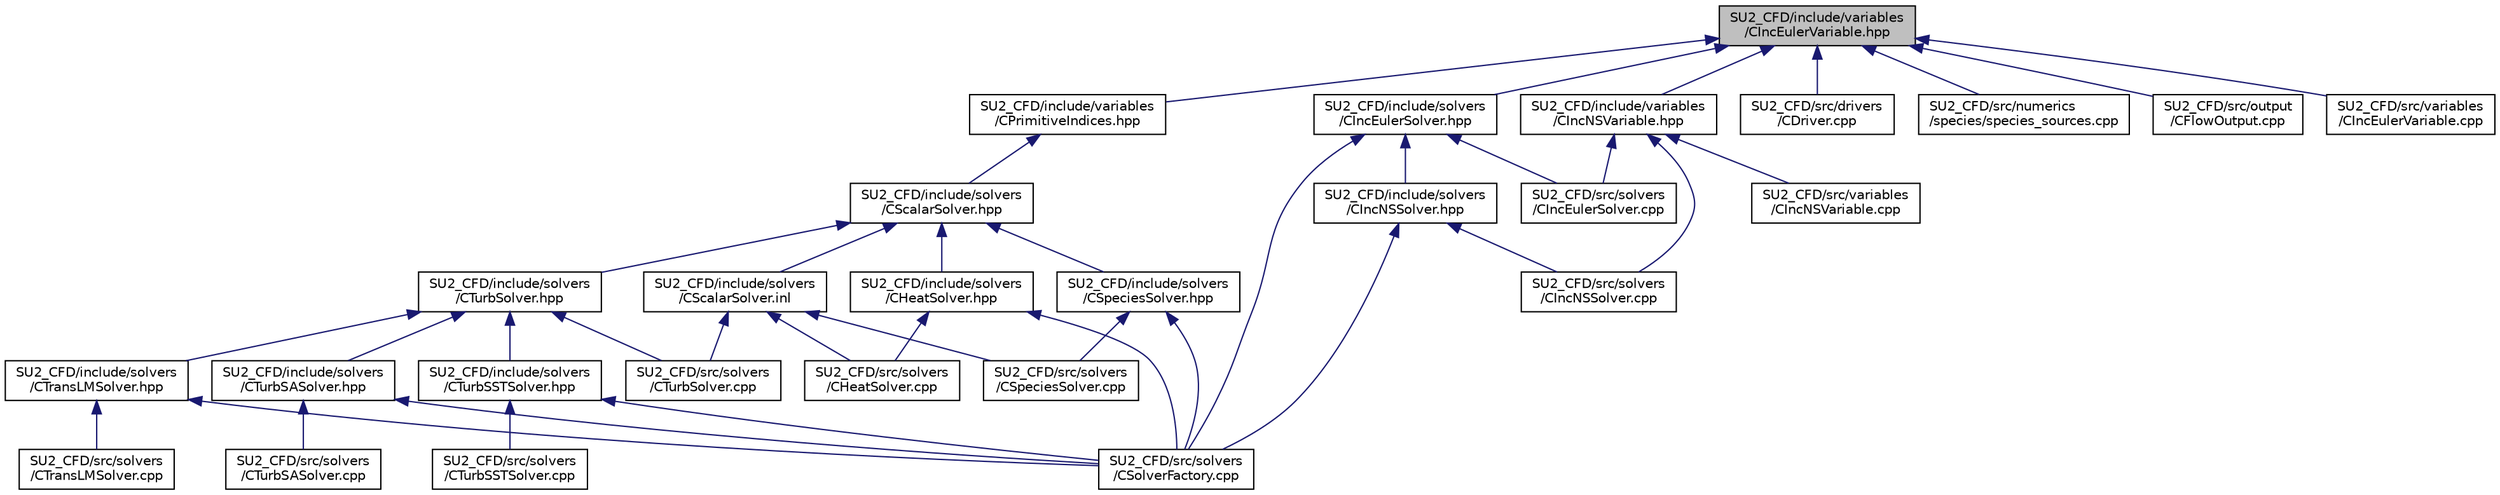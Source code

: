 digraph "SU2_CFD/include/variables/CIncEulerVariable.hpp"
{
 // LATEX_PDF_SIZE
  edge [fontname="Helvetica",fontsize="10",labelfontname="Helvetica",labelfontsize="10"];
  node [fontname="Helvetica",fontsize="10",shape=record];
  Node1 [label="SU2_CFD/include/variables\l/CIncEulerVariable.hpp",height=0.2,width=0.4,color="black", fillcolor="grey75", style="filled", fontcolor="black",tooltip="Class for defining the variables of the incompressible Euler solver."];
  Node1 -> Node2 [dir="back",color="midnightblue",fontsize="10",style="solid",fontname="Helvetica"];
  Node2 [label="SU2_CFD/include/variables\l/CPrimitiveIndices.hpp",height=0.2,width=0.4,color="black", fillcolor="white", style="filled",URL="$CPrimitiveIndices_8hpp.html",tooltip="Abstract representation of flow primitive variable indices that tries to be efficient."];
  Node2 -> Node3 [dir="back",color="midnightblue",fontsize="10",style="solid",fontname="Helvetica"];
  Node3 [label="SU2_CFD/include/solvers\l/CScalarSolver.hpp",height=0.2,width=0.4,color="black", fillcolor="white", style="filled",URL="$CScalarSolver_8hpp.html",tooltip="Headers of the CScalarSolver class."];
  Node3 -> Node4 [dir="back",color="midnightblue",fontsize="10",style="solid",fontname="Helvetica"];
  Node4 [label="SU2_CFD/include/solvers\l/CHeatSolver.hpp",height=0.2,width=0.4,color="black", fillcolor="white", style="filled",URL="$CHeatSolver_8hpp.html",tooltip="Headers of the CHeatSolver class."];
  Node4 -> Node5 [dir="back",color="midnightblue",fontsize="10",style="solid",fontname="Helvetica"];
  Node5 [label="SU2_CFD/src/solvers\l/CHeatSolver.cpp",height=0.2,width=0.4,color="black", fillcolor="white", style="filled",URL="$CHeatSolver_8cpp.html",tooltip="Main subroutines for solving the heat equation."];
  Node4 -> Node6 [dir="back",color="midnightblue",fontsize="10",style="solid",fontname="Helvetica"];
  Node6 [label="SU2_CFD/src/solvers\l/CSolverFactory.cpp",height=0.2,width=0.4,color="black", fillcolor="white", style="filled",URL="$CSolverFactory_8cpp.html",tooltip="Main subroutines for CSolverFactoryclass."];
  Node3 -> Node7 [dir="back",color="midnightblue",fontsize="10",style="solid",fontname="Helvetica"];
  Node7 [label="SU2_CFD/include/solvers\l/CScalarSolver.inl",height=0.2,width=0.4,color="black", fillcolor="white", style="filled",URL="$CScalarSolver_8inl.html",tooltip="Main subroutines of CScalarSolver class."];
  Node7 -> Node5 [dir="back",color="midnightblue",fontsize="10",style="solid",fontname="Helvetica"];
  Node7 -> Node8 [dir="back",color="midnightblue",fontsize="10",style="solid",fontname="Helvetica"];
  Node8 [label="SU2_CFD/src/solvers\l/CSpeciesSolver.cpp",height=0.2,width=0.4,color="black", fillcolor="white", style="filled",URL="$CSpeciesSolver_8cpp.html",tooltip="Main subroutines of CSpeciesSolver class."];
  Node7 -> Node9 [dir="back",color="midnightblue",fontsize="10",style="solid",fontname="Helvetica"];
  Node9 [label="SU2_CFD/src/solvers\l/CTurbSolver.cpp",height=0.2,width=0.4,color="black", fillcolor="white", style="filled",URL="$CTurbSolver_8cpp.html",tooltip="Main subroutines of CTurbSolver class."];
  Node3 -> Node10 [dir="back",color="midnightblue",fontsize="10",style="solid",fontname="Helvetica"];
  Node10 [label="SU2_CFD/include/solvers\l/CSpeciesSolver.hpp",height=0.2,width=0.4,color="black", fillcolor="white", style="filled",URL="$CSpeciesSolver_8hpp.html",tooltip="Headers of the CSpeciesSolver class."];
  Node10 -> Node6 [dir="back",color="midnightblue",fontsize="10",style="solid",fontname="Helvetica"];
  Node10 -> Node8 [dir="back",color="midnightblue",fontsize="10",style="solid",fontname="Helvetica"];
  Node3 -> Node11 [dir="back",color="midnightblue",fontsize="10",style="solid",fontname="Helvetica"];
  Node11 [label="SU2_CFD/include/solvers\l/CTurbSolver.hpp",height=0.2,width=0.4,color="black", fillcolor="white", style="filled",URL="$CTurbSolver_8hpp.html",tooltip="Headers of the CTurbSolver class."];
  Node11 -> Node12 [dir="back",color="midnightblue",fontsize="10",style="solid",fontname="Helvetica"];
  Node12 [label="SU2_CFD/include/solvers\l/CTransLMSolver.hpp",height=0.2,width=0.4,color="black", fillcolor="white", style="filled",URL="$CTransLMSolver_8hpp.html",tooltip="Headers of the CTransLMSolver class."];
  Node12 -> Node6 [dir="back",color="midnightblue",fontsize="10",style="solid",fontname="Helvetica"];
  Node12 -> Node13 [dir="back",color="midnightblue",fontsize="10",style="solid",fontname="Helvetica"];
  Node13 [label="SU2_CFD/src/solvers\l/CTransLMSolver.cpp",height=0.2,width=0.4,color="black", fillcolor="white", style="filled",URL="$CTransLMSolver_8cpp.html",tooltip="Main subroutines for Langtry-Menter Transition model solver."];
  Node11 -> Node14 [dir="back",color="midnightblue",fontsize="10",style="solid",fontname="Helvetica"];
  Node14 [label="SU2_CFD/include/solvers\l/CTurbSASolver.hpp",height=0.2,width=0.4,color="black", fillcolor="white", style="filled",URL="$CTurbSASolver_8hpp.html",tooltip="Headers of the CTurbSASolver class."];
  Node14 -> Node6 [dir="back",color="midnightblue",fontsize="10",style="solid",fontname="Helvetica"];
  Node14 -> Node15 [dir="back",color="midnightblue",fontsize="10",style="solid",fontname="Helvetica"];
  Node15 [label="SU2_CFD/src/solvers\l/CTurbSASolver.cpp",height=0.2,width=0.4,color="black", fillcolor="white", style="filled",URL="$CTurbSASolver_8cpp.html",tooltip="Main subroutines of CTurbSASolver class."];
  Node11 -> Node16 [dir="back",color="midnightblue",fontsize="10",style="solid",fontname="Helvetica"];
  Node16 [label="SU2_CFD/include/solvers\l/CTurbSSTSolver.hpp",height=0.2,width=0.4,color="black", fillcolor="white", style="filled",URL="$CTurbSSTSolver_8hpp.html",tooltip="Headers of the CTurbSSTSolver class."];
  Node16 -> Node6 [dir="back",color="midnightblue",fontsize="10",style="solid",fontname="Helvetica"];
  Node16 -> Node17 [dir="back",color="midnightblue",fontsize="10",style="solid",fontname="Helvetica"];
  Node17 [label="SU2_CFD/src/solvers\l/CTurbSSTSolver.cpp",height=0.2,width=0.4,color="black", fillcolor="white", style="filled",URL="$CTurbSSTSolver_8cpp.html",tooltip="Main subroutines of CTurbSSTSolver class."];
  Node11 -> Node9 [dir="back",color="midnightblue",fontsize="10",style="solid",fontname="Helvetica"];
  Node1 -> Node18 [dir="back",color="midnightblue",fontsize="10",style="solid",fontname="Helvetica"];
  Node18 [label="SU2_CFD/include/solvers\l/CIncEulerSolver.hpp",height=0.2,width=0.4,color="black", fillcolor="white", style="filled",URL="$CIncEulerSolver_8hpp.html",tooltip="Headers of the CIncEulerSolver class."];
  Node18 -> Node19 [dir="back",color="midnightblue",fontsize="10",style="solid",fontname="Helvetica"];
  Node19 [label="SU2_CFD/include/solvers\l/CIncNSSolver.hpp",height=0.2,width=0.4,color="black", fillcolor="white", style="filled",URL="$CIncNSSolver_8hpp.html",tooltip="Headers of the CIncNSSolver class."];
  Node19 -> Node20 [dir="back",color="midnightblue",fontsize="10",style="solid",fontname="Helvetica"];
  Node20 [label="SU2_CFD/src/solvers\l/CIncNSSolver.cpp",height=0.2,width=0.4,color="black", fillcolor="white", style="filled",URL="$CIncNSSolver_8cpp.html",tooltip="Main subroutines for solving Navier-Stokes incompressible flow."];
  Node19 -> Node6 [dir="back",color="midnightblue",fontsize="10",style="solid",fontname="Helvetica"];
  Node18 -> Node21 [dir="back",color="midnightblue",fontsize="10",style="solid",fontname="Helvetica"];
  Node21 [label="SU2_CFD/src/solvers\l/CIncEulerSolver.cpp",height=0.2,width=0.4,color="black", fillcolor="white", style="filled",URL="$CIncEulerSolver_8cpp.html",tooltip="Main subroutines for solving incompressible flow (Euler, Navier-Stokes, etc.)."];
  Node18 -> Node6 [dir="back",color="midnightblue",fontsize="10",style="solid",fontname="Helvetica"];
  Node1 -> Node22 [dir="back",color="midnightblue",fontsize="10",style="solid",fontname="Helvetica"];
  Node22 [label="SU2_CFD/include/variables\l/CIncNSVariable.hpp",height=0.2,width=0.4,color="black", fillcolor="white", style="filled",URL="$CIncNSVariable_8hpp.html",tooltip="Class for defining the variables of the incompressible Navier-Stokes solver."];
  Node22 -> Node21 [dir="back",color="midnightblue",fontsize="10",style="solid",fontname="Helvetica"];
  Node22 -> Node20 [dir="back",color="midnightblue",fontsize="10",style="solid",fontname="Helvetica"];
  Node22 -> Node23 [dir="back",color="midnightblue",fontsize="10",style="solid",fontname="Helvetica"];
  Node23 [label="SU2_CFD/src/variables\l/CIncNSVariable.cpp",height=0.2,width=0.4,color="black", fillcolor="white", style="filled",URL="$CIncNSVariable_8cpp.html",tooltip="Definition of the variable classes for incompressible flow."];
  Node1 -> Node24 [dir="back",color="midnightblue",fontsize="10",style="solid",fontname="Helvetica"];
  Node24 [label="SU2_CFD/src/drivers\l/CDriver.cpp",height=0.2,width=0.4,color="black", fillcolor="white", style="filled",URL="$CDriver_8cpp.html",tooltip="The main subroutines for driving single or multi-zone problems."];
  Node1 -> Node25 [dir="back",color="midnightblue",fontsize="10",style="solid",fontname="Helvetica"];
  Node25 [label="SU2_CFD/src/numerics\l/species/species_sources.cpp",height=0.2,width=0.4,color="black", fillcolor="white", style="filled",URL="$species__sources_8cpp.html",tooltip="Implementation of numerics classes for integration of species transport source-terms."];
  Node1 -> Node26 [dir="back",color="midnightblue",fontsize="10",style="solid",fontname="Helvetica"];
  Node26 [label="SU2_CFD/src/output\l/CFlowOutput.cpp",height=0.2,width=0.4,color="black", fillcolor="white", style="filled",URL="$CFlowOutput_8cpp.html",tooltip="Common functions for flow output."];
  Node1 -> Node27 [dir="back",color="midnightblue",fontsize="10",style="solid",fontname="Helvetica"];
  Node27 [label="SU2_CFD/src/variables\l/CIncEulerVariable.cpp",height=0.2,width=0.4,color="black", fillcolor="white", style="filled",URL="$CIncEulerVariable_8cpp.html",tooltip="Definition of the variable classes for incompressible flow."];
}
